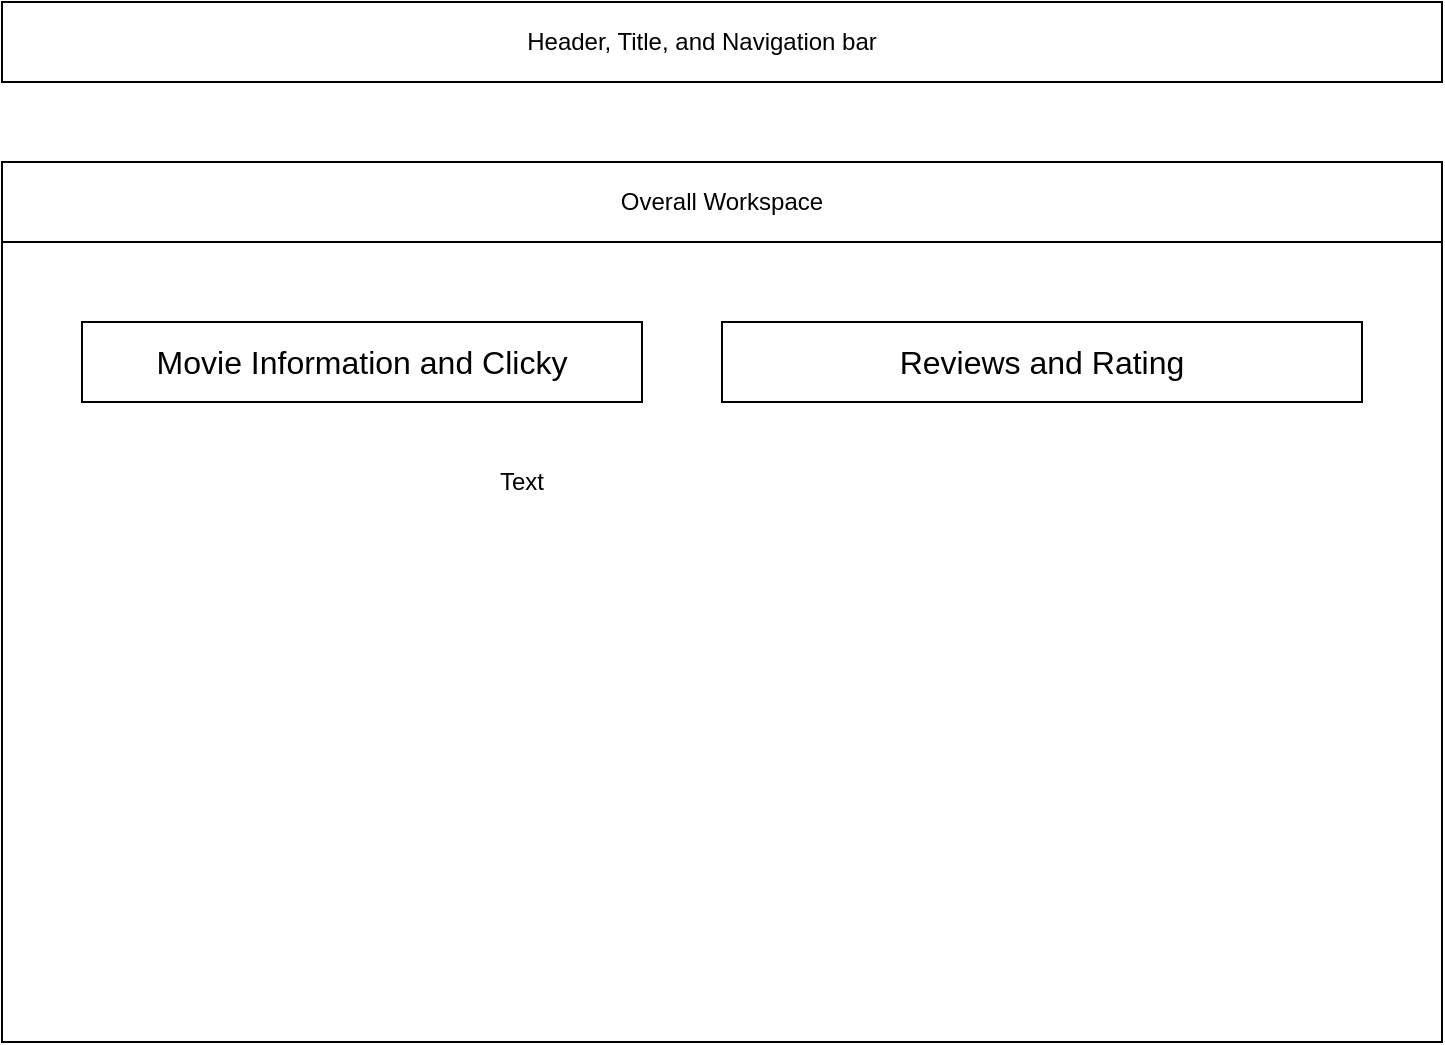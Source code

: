 <mxfile version="14.6.10" type="github">
  <diagram id="RHEFi12OLSQvbvv0maX6" name="Page-1">
    <mxGraphModel dx="1226" dy="673" grid="1" gridSize="10" guides="1" tooltips="1" connect="1" arrows="1" fold="1" page="1" pageScale="1" pageWidth="850" pageHeight="1100" math="0" shadow="0">
      <root>
        <mxCell id="0" />
        <mxCell id="1" parent="0" />
        <mxCell id="jlCehdHBMX4CkUGy_K1F-1" value="" style="rounded=0;whiteSpace=wrap;html=1;" vertex="1" parent="1">
          <mxGeometry x="80" y="120" width="720" height="440" as="geometry" />
        </mxCell>
        <mxCell id="jlCehdHBMX4CkUGy_K1F-2" value="" style="rounded=0;whiteSpace=wrap;html=1;" vertex="1" parent="1">
          <mxGeometry x="80" y="40" width="720" height="40" as="geometry" />
        </mxCell>
        <mxCell id="jlCehdHBMX4CkUGy_K1F-5" value="&lt;div&gt;Header, Title, and Navigation bar&lt;/div&gt;" style="text;html=1;strokeColor=none;fillColor=none;align=center;verticalAlign=middle;whiteSpace=wrap;rounded=0;" vertex="1" parent="1">
          <mxGeometry x="100" y="50" width="660" height="20" as="geometry" />
        </mxCell>
        <mxCell id="jlCehdHBMX4CkUGy_K1F-8" value="" style="rounded=0;whiteSpace=wrap;html=1;" vertex="1" parent="1">
          <mxGeometry x="80" y="120" width="720" height="40" as="geometry" />
        </mxCell>
        <mxCell id="jlCehdHBMX4CkUGy_K1F-7" value="&lt;div&gt;Overall Workspace&lt;/div&gt;" style="text;html=1;strokeColor=none;fillColor=none;align=center;verticalAlign=middle;whiteSpace=wrap;rounded=0;" vertex="1" parent="1">
          <mxGeometry x="80" y="120" width="720" height="40" as="geometry" />
        </mxCell>
        <mxCell id="jlCehdHBMX4CkUGy_K1F-9" value="" style="rounded=0;whiteSpace=wrap;html=1;" vertex="1" parent="1">
          <mxGeometry x="120" y="200" width="280" height="40" as="geometry" />
        </mxCell>
        <mxCell id="jlCehdHBMX4CkUGy_K1F-10" value="&lt;div style=&quot;font-size: 16px&quot;&gt;Movie Information and Clicky&lt;/div&gt;" style="text;html=1;strokeColor=none;fillColor=none;align=center;verticalAlign=middle;whiteSpace=wrap;rounded=0;" vertex="1" parent="1">
          <mxGeometry x="120" y="200" width="280" height="40" as="geometry" />
        </mxCell>
        <mxCell id="jlCehdHBMX4CkUGy_K1F-11" value="Reviews and Rating" style="rounded=0;whiteSpace=wrap;html=1;fontSize=16;" vertex="1" parent="1">
          <mxGeometry x="440" y="200" width="320" height="40" as="geometry" />
        </mxCell>
        <mxCell id="jlCehdHBMX4CkUGy_K1F-12" value="Text" style="text;html=1;strokeColor=none;fillColor=none;align=center;verticalAlign=middle;whiteSpace=wrap;rounded=0;" vertex="1" parent="1">
          <mxGeometry x="320" y="270" width="40" height="20" as="geometry" />
        </mxCell>
      </root>
    </mxGraphModel>
  </diagram>
</mxfile>

